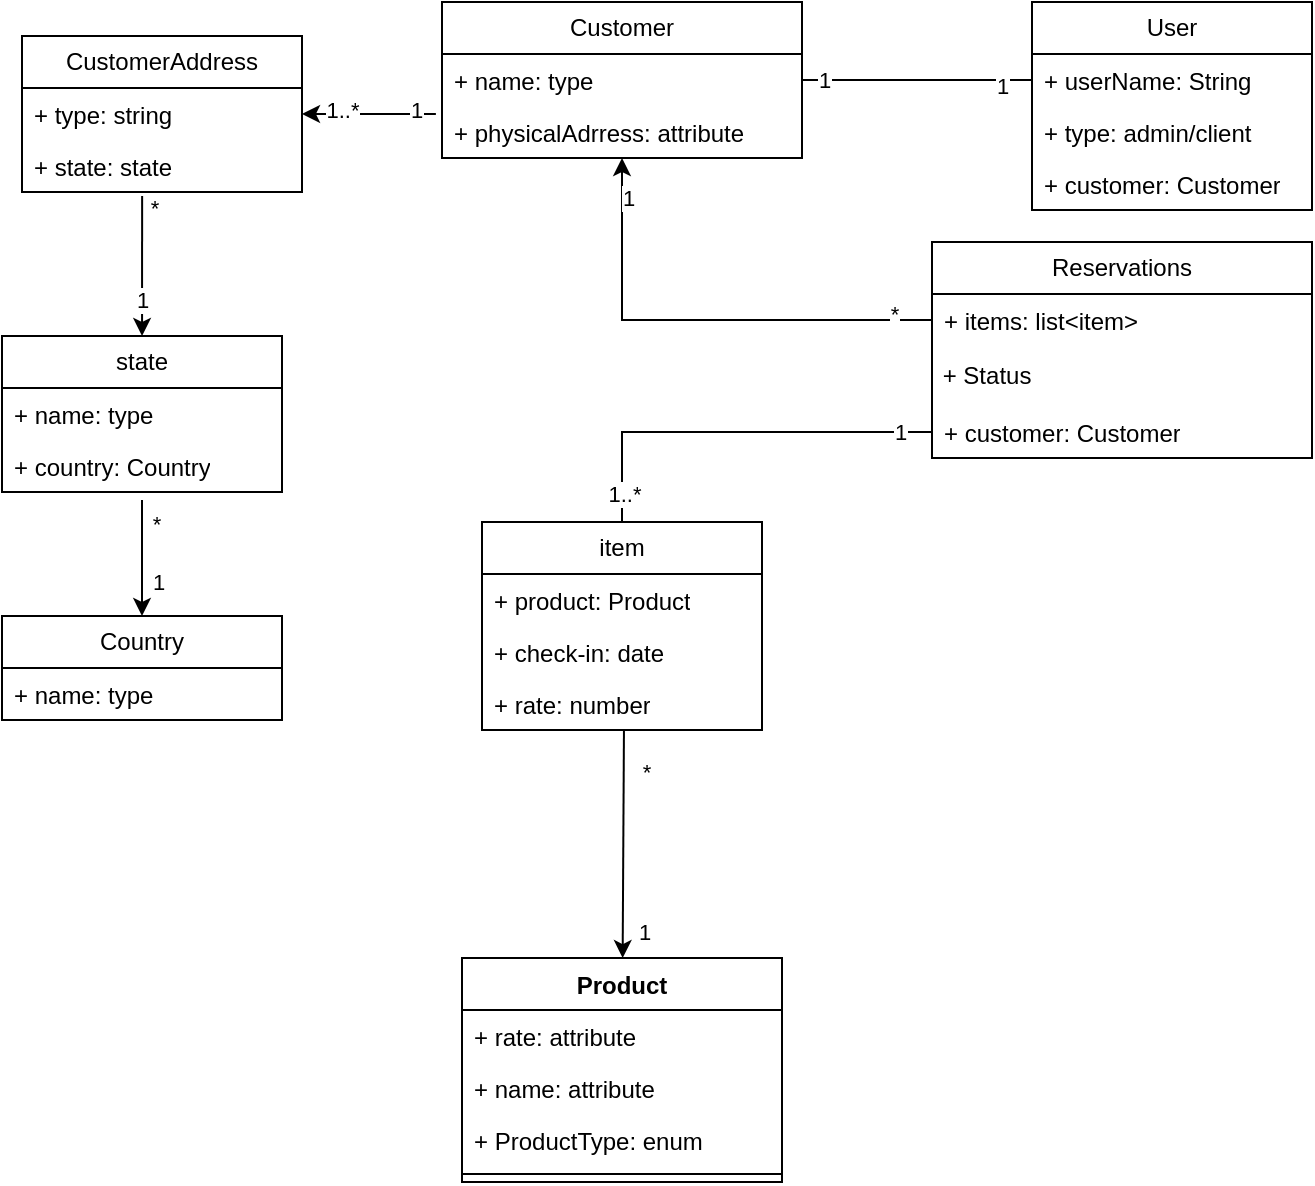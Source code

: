 <mxfile version="22.0.3" type="device" pages="4">
  <diagram name="Classdiagram" id="HmVMkl8auX8eoj3Dc1uf">
    <mxGraphModel dx="866" dy="1670" grid="1" gridSize="10" guides="1" tooltips="1" connect="1" arrows="1" fold="1" page="1" pageScale="1" pageWidth="850" pageHeight="1100" math="0" shadow="0">
      <root>
        <mxCell id="0" />
        <mxCell id="1" parent="0" />
        <mxCell id="LkfMRGAHSm8wUyFjsSAr-1" value="Product" style="swimlane;fontStyle=1;align=center;verticalAlign=top;childLayout=stackLayout;horizontal=1;startSize=26;horizontalStack=0;resizeParent=1;resizeParentMax=0;resizeLast=0;collapsible=1;marginBottom=0;whiteSpace=wrap;html=1;" vertex="1" parent="1">
          <mxGeometry x="320" y="88.02" width="160" height="112" as="geometry" />
        </mxCell>
        <mxCell id="LkfMRGAHSm8wUyFjsSAr-19" value="+ rate: attribute" style="text;strokeColor=none;fillColor=none;align=left;verticalAlign=top;spacingLeft=4;spacingRight=4;overflow=hidden;rotatable=0;points=[[0,0.5],[1,0.5]];portConstraint=eastwest;whiteSpace=wrap;html=1;" vertex="1" parent="LkfMRGAHSm8wUyFjsSAr-1">
          <mxGeometry y="26" width="160" height="26" as="geometry" />
        </mxCell>
        <mxCell id="LkfMRGAHSm8wUyFjsSAr-17" value="+ name: attribute" style="text;strokeColor=none;fillColor=none;align=left;verticalAlign=top;spacingLeft=4;spacingRight=4;overflow=hidden;rotatable=0;points=[[0,0.5],[1,0.5]];portConstraint=eastwest;whiteSpace=wrap;html=1;" vertex="1" parent="LkfMRGAHSm8wUyFjsSAr-1">
          <mxGeometry y="52" width="160" height="26" as="geometry" />
        </mxCell>
        <mxCell id="LkfMRGAHSm8wUyFjsSAr-85" value="+ ProductType: enum" style="text;strokeColor=none;fillColor=none;align=left;verticalAlign=top;spacingLeft=4;spacingRight=4;overflow=hidden;rotatable=0;points=[[0,0.5],[1,0.5]];portConstraint=eastwest;whiteSpace=wrap;html=1;" vertex="1" parent="LkfMRGAHSm8wUyFjsSAr-1">
          <mxGeometry y="78" width="160" height="26" as="geometry" />
        </mxCell>
        <mxCell id="LkfMRGAHSm8wUyFjsSAr-3" value="" style="line;strokeWidth=1;fillColor=none;align=left;verticalAlign=middle;spacingTop=-1;spacingLeft=3;spacingRight=3;rotatable=0;labelPosition=right;points=[];portConstraint=eastwest;strokeColor=inherit;" vertex="1" parent="LkfMRGAHSm8wUyFjsSAr-1">
          <mxGeometry y="104" width="160" height="8" as="geometry" />
        </mxCell>
        <mxCell id="LkfMRGAHSm8wUyFjsSAr-24" value="Reservations" style="swimlane;fontStyle=0;childLayout=stackLayout;horizontal=1;startSize=26;fillColor=none;horizontalStack=0;resizeParent=1;resizeParentMax=0;resizeLast=0;collapsible=1;marginBottom=0;whiteSpace=wrap;html=1;" vertex="1" parent="1">
          <mxGeometry x="555" y="-270" width="190" height="108" as="geometry" />
        </mxCell>
        <mxCell id="LkfMRGAHSm8wUyFjsSAr-25" value="+ items: list&amp;lt;item&amp;gt;" style="text;strokeColor=none;fillColor=none;align=left;verticalAlign=top;spacingLeft=4;spacingRight=4;overflow=hidden;rotatable=0;points=[[0,0.5],[1,0.5]];portConstraint=eastwest;whiteSpace=wrap;html=1;" vertex="1" parent="LkfMRGAHSm8wUyFjsSAr-24">
          <mxGeometry y="26" width="190" height="26" as="geometry" />
        </mxCell>
        <mxCell id="OhgvT2ZDU_lHJPQLszx6-1" value="&amp;nbsp;+ Status" style="text;html=1;strokeColor=none;fillColor=none;align=left;verticalAlign=middle;whiteSpace=wrap;rounded=0;" vertex="1" parent="LkfMRGAHSm8wUyFjsSAr-24">
          <mxGeometry y="52" width="190" height="30" as="geometry" />
        </mxCell>
        <mxCell id="LkfMRGAHSm8wUyFjsSAr-26" value="+ customer: Customer" style="text;strokeColor=none;fillColor=none;align=left;verticalAlign=top;spacingLeft=4;spacingRight=4;overflow=hidden;rotatable=0;points=[[0,0.5],[1,0.5]];portConstraint=eastwest;whiteSpace=wrap;html=1;" vertex="1" parent="LkfMRGAHSm8wUyFjsSAr-24">
          <mxGeometry y="82" width="190" height="26" as="geometry" />
        </mxCell>
        <mxCell id="LkfMRGAHSm8wUyFjsSAr-35" style="edgeStyle=orthogonalEdgeStyle;rounded=0;orthogonalLoop=1;jettySize=auto;html=1;entryX=0;entryY=0.5;entryDx=0;entryDy=0;startArrow=classic;startFill=1;endArrow=none;endFill=0;" edge="1" parent="1" source="LkfMRGAHSm8wUyFjsSAr-31" target="LkfMRGAHSm8wUyFjsSAr-25">
          <mxGeometry relative="1" as="geometry" />
        </mxCell>
        <mxCell id="LkfMRGAHSm8wUyFjsSAr-36" value="1" style="edgeLabel;html=1;align=center;verticalAlign=middle;resizable=0;points=[];" vertex="1" connectable="0" parent="LkfMRGAHSm8wUyFjsSAr-35">
          <mxGeometry x="-0.908" y="3" relative="1" as="geometry">
            <mxPoint y="9" as="offset" />
          </mxGeometry>
        </mxCell>
        <mxCell id="LkfMRGAHSm8wUyFjsSAr-37" value="*" style="edgeLabel;html=1;align=center;verticalAlign=middle;resizable=0;points=[];" vertex="1" connectable="0" parent="LkfMRGAHSm8wUyFjsSAr-35">
          <mxGeometry x="0.84" y="3" relative="1" as="geometry">
            <mxPoint as="offset" />
          </mxGeometry>
        </mxCell>
        <mxCell id="LkfMRGAHSm8wUyFjsSAr-80" style="rounded=0;orthogonalLoop=1;jettySize=auto;html=1;entryX=0;entryY=0.5;entryDx=0;entryDy=0;endArrow=none;endFill=0;" edge="1" parent="1" source="LkfMRGAHSm8wUyFjsSAr-31" target="LkfMRGAHSm8wUyFjsSAr-77">
          <mxGeometry relative="1" as="geometry" />
        </mxCell>
        <mxCell id="LkfMRGAHSm8wUyFjsSAr-81" value="1" style="edgeLabel;html=1;align=center;verticalAlign=middle;resizable=0;points=[];" vertex="1" connectable="0" parent="LkfMRGAHSm8wUyFjsSAr-80">
          <mxGeometry x="-0.808" relative="1" as="geometry">
            <mxPoint as="offset" />
          </mxGeometry>
        </mxCell>
        <mxCell id="LkfMRGAHSm8wUyFjsSAr-82" value="1" style="edgeLabel;html=1;align=center;verticalAlign=middle;resizable=0;points=[];" vertex="1" connectable="0" parent="LkfMRGAHSm8wUyFjsSAr-80">
          <mxGeometry x="0.729" y="-3" relative="1" as="geometry">
            <mxPoint as="offset" />
          </mxGeometry>
        </mxCell>
        <mxCell id="LkfMRGAHSm8wUyFjsSAr-31" value="Customer" style="swimlane;fontStyle=0;childLayout=stackLayout;horizontal=1;startSize=26;fillColor=none;horizontalStack=0;resizeParent=1;resizeParentMax=0;resizeLast=0;collapsible=1;marginBottom=0;whiteSpace=wrap;html=1;" vertex="1" parent="1">
          <mxGeometry x="310" y="-390" width="180" height="78" as="geometry" />
        </mxCell>
        <mxCell id="LkfMRGAHSm8wUyFjsSAr-33" value="+ name: type" style="text;strokeColor=none;fillColor=none;align=left;verticalAlign=top;spacingLeft=4;spacingRight=4;overflow=hidden;rotatable=0;points=[[0,0.5],[1,0.5]];portConstraint=eastwest;whiteSpace=wrap;html=1;" vertex="1" parent="LkfMRGAHSm8wUyFjsSAr-31">
          <mxGeometry y="26" width="180" height="26" as="geometry" />
        </mxCell>
        <mxCell id="LkfMRGAHSm8wUyFjsSAr-48" value="+ physicalAdrress: attribute" style="text;strokeColor=none;fillColor=none;align=left;verticalAlign=top;spacingLeft=4;spacingRight=4;overflow=hidden;rotatable=0;points=[[0,0.5],[1,0.5]];portConstraint=eastwest;whiteSpace=wrap;html=1;" vertex="1" parent="LkfMRGAHSm8wUyFjsSAr-31">
          <mxGeometry y="52" width="180" height="26" as="geometry" />
        </mxCell>
        <mxCell id="LkfMRGAHSm8wUyFjsSAr-45" style="edgeStyle=orthogonalEdgeStyle;rounded=0;orthogonalLoop=1;jettySize=auto;html=1;entryX=0;entryY=0.5;entryDx=0;entryDy=0;endArrow=none;endFill=0;" edge="1" parent="1" source="LkfMRGAHSm8wUyFjsSAr-38" target="LkfMRGAHSm8wUyFjsSAr-26">
          <mxGeometry relative="1" as="geometry" />
        </mxCell>
        <mxCell id="LkfMRGAHSm8wUyFjsSAr-46" value="1..*" style="edgeLabel;html=1;align=center;verticalAlign=middle;resizable=0;points=[];" vertex="1" connectable="0" parent="LkfMRGAHSm8wUyFjsSAr-45">
          <mxGeometry x="-0.904" y="-1" relative="1" as="geometry">
            <mxPoint y="-5" as="offset" />
          </mxGeometry>
        </mxCell>
        <mxCell id="LkfMRGAHSm8wUyFjsSAr-47" value="1" style="edgeLabel;html=1;align=center;verticalAlign=middle;resizable=0;points=[];" vertex="1" connectable="0" parent="LkfMRGAHSm8wUyFjsSAr-45">
          <mxGeometry x="0.835" relative="1" as="geometry">
            <mxPoint as="offset" />
          </mxGeometry>
        </mxCell>
        <mxCell id="LkfMRGAHSm8wUyFjsSAr-38" value="item" style="swimlane;fontStyle=0;childLayout=stackLayout;horizontal=1;startSize=26;fillColor=none;horizontalStack=0;resizeParent=1;resizeParentMax=0;resizeLast=0;collapsible=1;marginBottom=0;whiteSpace=wrap;html=1;" vertex="1" parent="1">
          <mxGeometry x="330" y="-130" width="140" height="104" as="geometry" />
        </mxCell>
        <mxCell id="LkfMRGAHSm8wUyFjsSAr-39" value="+ product: Product" style="text;strokeColor=none;fillColor=none;align=left;verticalAlign=top;spacingLeft=4;spacingRight=4;overflow=hidden;rotatable=0;points=[[0,0.5],[1,0.5]];portConstraint=eastwest;whiteSpace=wrap;html=1;" vertex="1" parent="LkfMRGAHSm8wUyFjsSAr-38">
          <mxGeometry y="26" width="140" height="26" as="geometry" />
        </mxCell>
        <mxCell id="LkfMRGAHSm8wUyFjsSAr-84" value="+ check-in: date" style="text;strokeColor=none;fillColor=none;align=left;verticalAlign=top;spacingLeft=4;spacingRight=4;overflow=hidden;rotatable=0;points=[[0,0.5],[1,0.5]];portConstraint=eastwest;whiteSpace=wrap;html=1;" vertex="1" parent="LkfMRGAHSm8wUyFjsSAr-38">
          <mxGeometry y="52" width="140" height="26" as="geometry" />
        </mxCell>
        <mxCell id="LkfMRGAHSm8wUyFjsSAr-41" value="+ rate: number" style="text;strokeColor=none;fillColor=none;align=left;verticalAlign=top;spacingLeft=4;spacingRight=4;overflow=hidden;rotatable=0;points=[[0,0.5],[1,0.5]];portConstraint=eastwest;whiteSpace=wrap;html=1;" vertex="1" parent="LkfMRGAHSm8wUyFjsSAr-38">
          <mxGeometry y="78" width="140" height="26" as="geometry" />
        </mxCell>
        <mxCell id="LkfMRGAHSm8wUyFjsSAr-42" style="rounded=0;orthogonalLoop=1;jettySize=auto;html=1;entryX=0.507;entryY=1;entryDx=0;entryDy=0;entryPerimeter=0;startArrow=classic;startFill=1;endArrow=none;endFill=0;" edge="1" parent="1" source="LkfMRGAHSm8wUyFjsSAr-1" target="LkfMRGAHSm8wUyFjsSAr-41">
          <mxGeometry relative="1" as="geometry" />
        </mxCell>
        <mxCell id="LkfMRGAHSm8wUyFjsSAr-43" value="1" style="edgeLabel;html=1;align=center;verticalAlign=middle;resizable=0;points=[];" vertex="1" connectable="0" parent="LkfMRGAHSm8wUyFjsSAr-42">
          <mxGeometry x="-0.776" y="2" relative="1" as="geometry">
            <mxPoint x="12" as="offset" />
          </mxGeometry>
        </mxCell>
        <mxCell id="LkfMRGAHSm8wUyFjsSAr-44" value="*" style="edgeLabel;html=1;align=center;verticalAlign=middle;resizable=0;points=[];" vertex="1" connectable="0" parent="LkfMRGAHSm8wUyFjsSAr-42">
          <mxGeometry x="0.776" y="-1" relative="1" as="geometry">
            <mxPoint x="10" y="8" as="offset" />
          </mxGeometry>
        </mxCell>
        <mxCell id="LkfMRGAHSm8wUyFjsSAr-49" value="CustomerAddress" style="swimlane;fontStyle=0;childLayout=stackLayout;horizontal=1;startSize=26;fillColor=none;horizontalStack=0;resizeParent=1;resizeParentMax=0;resizeLast=0;collapsible=1;marginBottom=0;whiteSpace=wrap;html=1;" vertex="1" parent="1">
          <mxGeometry x="100" y="-373" width="140" height="78" as="geometry" />
        </mxCell>
        <mxCell id="LkfMRGAHSm8wUyFjsSAr-50" value="+ type: string" style="text;strokeColor=none;fillColor=none;align=left;verticalAlign=top;spacingLeft=4;spacingRight=4;overflow=hidden;rotatable=0;points=[[0,0.5],[1,0.5]];portConstraint=eastwest;whiteSpace=wrap;html=1;" vertex="1" parent="LkfMRGAHSm8wUyFjsSAr-49">
          <mxGeometry y="26" width="140" height="26" as="geometry" />
        </mxCell>
        <mxCell id="LkfMRGAHSm8wUyFjsSAr-51" value="+ state: state" style="text;strokeColor=none;fillColor=none;align=left;verticalAlign=top;spacingLeft=4;spacingRight=4;overflow=hidden;rotatable=0;points=[[0,0.5],[1,0.5]];portConstraint=eastwest;whiteSpace=wrap;html=1;" vertex="1" parent="LkfMRGAHSm8wUyFjsSAr-49">
          <mxGeometry y="52" width="140" height="26" as="geometry" />
        </mxCell>
        <mxCell id="LkfMRGAHSm8wUyFjsSAr-53" value="state" style="swimlane;fontStyle=0;childLayout=stackLayout;horizontal=1;startSize=26;fillColor=none;horizontalStack=0;resizeParent=1;resizeParentMax=0;resizeLast=0;collapsible=1;marginBottom=0;whiteSpace=wrap;html=1;" vertex="1" parent="1">
          <mxGeometry x="90" y="-223" width="140" height="78" as="geometry" />
        </mxCell>
        <mxCell id="LkfMRGAHSm8wUyFjsSAr-56" value="+ name: type" style="text;strokeColor=none;fillColor=none;align=left;verticalAlign=top;spacingLeft=4;spacingRight=4;overflow=hidden;rotatable=0;points=[[0,0.5],[1,0.5]];portConstraint=eastwest;whiteSpace=wrap;html=1;" vertex="1" parent="LkfMRGAHSm8wUyFjsSAr-53">
          <mxGeometry y="26" width="140" height="26" as="geometry" />
        </mxCell>
        <mxCell id="LkfMRGAHSm8wUyFjsSAr-65" value="+ country: Country" style="text;strokeColor=none;fillColor=none;align=left;verticalAlign=top;spacingLeft=4;spacingRight=4;overflow=hidden;rotatable=0;points=[[0,0.5],[1,0.5]];portConstraint=eastwest;whiteSpace=wrap;html=1;" vertex="1" parent="LkfMRGAHSm8wUyFjsSAr-53">
          <mxGeometry y="52" width="140" height="26" as="geometry" />
        </mxCell>
        <mxCell id="LkfMRGAHSm8wUyFjsSAr-58" style="rounded=0;orthogonalLoop=1;jettySize=auto;html=1;entryX=0.429;entryY=1.077;entryDx=0;entryDy=0;entryPerimeter=0;startArrow=classic;startFill=1;endArrow=none;endFill=0;" edge="1" parent="1" source="LkfMRGAHSm8wUyFjsSAr-53" target="LkfMRGAHSm8wUyFjsSAr-51">
          <mxGeometry relative="1" as="geometry" />
        </mxCell>
        <mxCell id="LkfMRGAHSm8wUyFjsSAr-59" value="1" style="edgeLabel;html=1;align=center;verticalAlign=middle;resizable=0;points=[];" vertex="1" connectable="0" parent="LkfMRGAHSm8wUyFjsSAr-58">
          <mxGeometry x="-0.675" relative="1" as="geometry">
            <mxPoint y="-7" as="offset" />
          </mxGeometry>
        </mxCell>
        <mxCell id="LkfMRGAHSm8wUyFjsSAr-60" value="*" style="edgeLabel;html=1;align=center;verticalAlign=middle;resizable=0;points=[];" vertex="1" connectable="0" parent="LkfMRGAHSm8wUyFjsSAr-58">
          <mxGeometry x="0.625" y="-1" relative="1" as="geometry">
            <mxPoint x="5" y="-7" as="offset" />
          </mxGeometry>
        </mxCell>
        <mxCell id="LkfMRGAHSm8wUyFjsSAr-61" style="edgeStyle=orthogonalEdgeStyle;rounded=0;orthogonalLoop=1;jettySize=auto;html=1;entryX=-0.017;entryY=0.154;entryDx=0;entryDy=0;entryPerimeter=0;startArrow=classic;startFill=1;endArrow=none;endFill=0;" edge="1" parent="1" source="LkfMRGAHSm8wUyFjsSAr-49" target="LkfMRGAHSm8wUyFjsSAr-48">
          <mxGeometry relative="1" as="geometry" />
        </mxCell>
        <mxCell id="LkfMRGAHSm8wUyFjsSAr-62" value="1..*" style="edgeLabel;html=1;align=center;verticalAlign=middle;resizable=0;points=[];" vertex="1" connectable="0" parent="LkfMRGAHSm8wUyFjsSAr-61">
          <mxGeometry x="-0.671" y="2" relative="1" as="geometry">
            <mxPoint x="9" as="offset" />
          </mxGeometry>
        </mxCell>
        <mxCell id="LkfMRGAHSm8wUyFjsSAr-63" value="1" style="edgeLabel;html=1;align=center;verticalAlign=middle;resizable=0;points=[];" vertex="1" connectable="0" parent="LkfMRGAHSm8wUyFjsSAr-61">
          <mxGeometry x="0.703" y="2" relative="1" as="geometry">
            <mxPoint as="offset" />
          </mxGeometry>
        </mxCell>
        <mxCell id="LkfMRGAHSm8wUyFjsSAr-66" value="Country" style="swimlane;fontStyle=0;childLayout=stackLayout;horizontal=1;startSize=26;fillColor=none;horizontalStack=0;resizeParent=1;resizeParentMax=0;resizeLast=0;collapsible=1;marginBottom=0;whiteSpace=wrap;html=1;" vertex="1" parent="1">
          <mxGeometry x="90" y="-83" width="140" height="52" as="geometry" />
        </mxCell>
        <mxCell id="LkfMRGAHSm8wUyFjsSAr-67" value="+ name: type" style="text;strokeColor=none;fillColor=none;align=left;verticalAlign=top;spacingLeft=4;spacingRight=4;overflow=hidden;rotatable=0;points=[[0,0.5],[1,0.5]];portConstraint=eastwest;whiteSpace=wrap;html=1;" vertex="1" parent="LkfMRGAHSm8wUyFjsSAr-66">
          <mxGeometry y="26" width="140" height="26" as="geometry" />
        </mxCell>
        <mxCell id="LkfMRGAHSm8wUyFjsSAr-70" style="rounded=0;orthogonalLoop=1;jettySize=auto;html=1;entryX=0.5;entryY=1.154;entryDx=0;entryDy=0;entryPerimeter=0;startArrow=classic;startFill=1;endArrow=none;endFill=0;" edge="1" parent="1" source="LkfMRGAHSm8wUyFjsSAr-66" target="LkfMRGAHSm8wUyFjsSAr-65">
          <mxGeometry relative="1" as="geometry" />
        </mxCell>
        <mxCell id="LkfMRGAHSm8wUyFjsSAr-71" value="1" style="edgeLabel;html=1;align=center;verticalAlign=middle;resizable=0;points=[];" vertex="1" connectable="0" parent="LkfMRGAHSm8wUyFjsSAr-70">
          <mxGeometry x="-0.517" y="-2" relative="1" as="geometry">
            <mxPoint x="6" y="-3" as="offset" />
          </mxGeometry>
        </mxCell>
        <mxCell id="LkfMRGAHSm8wUyFjsSAr-72" value="*" style="edgeLabel;html=1;align=center;verticalAlign=middle;resizable=0;points=[];" vertex="1" connectable="0" parent="LkfMRGAHSm8wUyFjsSAr-70">
          <mxGeometry x="0.586" y="-3" relative="1" as="geometry">
            <mxPoint x="4" as="offset" />
          </mxGeometry>
        </mxCell>
        <mxCell id="LkfMRGAHSm8wUyFjsSAr-76" value="User" style="swimlane;fontStyle=0;childLayout=stackLayout;horizontal=1;startSize=26;fillColor=none;horizontalStack=0;resizeParent=1;resizeParentMax=0;resizeLast=0;collapsible=1;marginBottom=0;whiteSpace=wrap;html=1;" vertex="1" parent="1">
          <mxGeometry x="605" y="-390" width="140" height="104" as="geometry" />
        </mxCell>
        <mxCell id="LkfMRGAHSm8wUyFjsSAr-77" value="+ userName: String" style="text;strokeColor=none;fillColor=none;align=left;verticalAlign=top;spacingLeft=4;spacingRight=4;overflow=hidden;rotatable=0;points=[[0,0.5],[1,0.5]];portConstraint=eastwest;whiteSpace=wrap;html=1;" vertex="1" parent="LkfMRGAHSm8wUyFjsSAr-76">
          <mxGeometry y="26" width="140" height="26" as="geometry" />
        </mxCell>
        <mxCell id="LkfMRGAHSm8wUyFjsSAr-83" value="+ type: admin/client" style="text;strokeColor=none;fillColor=none;align=left;verticalAlign=top;spacingLeft=4;spacingRight=4;overflow=hidden;rotatable=0;points=[[0,0.5],[1,0.5]];portConstraint=eastwest;whiteSpace=wrap;html=1;" vertex="1" parent="LkfMRGAHSm8wUyFjsSAr-76">
          <mxGeometry y="52" width="140" height="26" as="geometry" />
        </mxCell>
        <mxCell id="LkfMRGAHSm8wUyFjsSAr-78" value="+ customer: Customer" style="text;strokeColor=none;fillColor=none;align=left;verticalAlign=top;spacingLeft=4;spacingRight=4;overflow=hidden;rotatable=0;points=[[0,0.5],[1,0.5]];portConstraint=eastwest;whiteSpace=wrap;html=1;" vertex="1" parent="LkfMRGAHSm8wUyFjsSAr-76">
          <mxGeometry y="78" width="140" height="26" as="geometry" />
        </mxCell>
      </root>
    </mxGraphModel>
  </diagram>
  <diagram id="LiAfMG2R6Zrot60q_ZUc" name="highlevel">
    <mxGraphModel dx="1716" dy="570" grid="1" gridSize="10" guides="1" tooltips="1" connect="1" arrows="1" fold="1" page="1" pageScale="1" pageWidth="850" pageHeight="1100" math="0" shadow="0">
      <root>
        <mxCell id="0" />
        <mxCell id="1" parent="0" />
        <mxCell id="AffHPNMEbPiksn4R9sZq-13" style="rounded=0;orthogonalLoop=1;jettySize=auto;html=1;entryX=0;entryY=1;entryDx=0;entryDy=0;strokeWidth=4;startArrow=classic;startFill=1;" edge="1" parent="1" source="z1ZEhS3sixmYBioiUJgC-1" target="AffHPNMEbPiksn4R9sZq-8">
          <mxGeometry relative="1" as="geometry" />
        </mxCell>
        <mxCell id="z1ZEhS3sixmYBioiUJgC-1" value="Springboot" style="swimlane;whiteSpace=wrap;html=1;" vertex="1" parent="1">
          <mxGeometry x="150" y="90" width="540" height="310" as="geometry" />
        </mxCell>
        <mxCell id="AffHPNMEbPiksn4R9sZq-14" value="" style="edgeStyle=orthogonalEdgeStyle;rounded=0;orthogonalLoop=1;jettySize=auto;html=1;strokeWidth=3;" edge="1" parent="z1ZEhS3sixmYBioiUJgC-1" source="z1ZEhS3sixmYBioiUJgC-2" target="z1ZEhS3sixmYBioiUJgC-3">
          <mxGeometry relative="1" as="geometry" />
        </mxCell>
        <mxCell id="z1ZEhS3sixmYBioiUJgC-2" value="Controller" style="rounded=1;whiteSpace=wrap;html=1;" vertex="1" parent="z1ZEhS3sixmYBioiUJgC-1">
          <mxGeometry x="20" y="40" width="80" height="240" as="geometry" />
        </mxCell>
        <mxCell id="z1ZEhS3sixmYBioiUJgC-4" value="Domain" style="rounded=1;whiteSpace=wrap;html=1;" vertex="1" parent="z1ZEhS3sixmYBioiUJgC-1">
          <mxGeometry x="250" y="40" width="90" height="60" as="geometry" />
        </mxCell>
        <mxCell id="AffHPNMEbPiksn4R9sZq-15" value="" style="edgeStyle=orthogonalEdgeStyle;rounded=0;orthogonalLoop=1;jettySize=auto;html=1;strokeWidth=3;" edge="1" parent="z1ZEhS3sixmYBioiUJgC-1" source="z1ZEhS3sixmYBioiUJgC-3" target="z1ZEhS3sixmYBioiUJgC-6">
          <mxGeometry relative="1" as="geometry" />
        </mxCell>
        <mxCell id="AffHPNMEbPiksn4R9sZq-16" style="edgeStyle=orthogonalEdgeStyle;rounded=0;orthogonalLoop=1;jettySize=auto;html=1;strokeWidth=3;" edge="1" parent="z1ZEhS3sixmYBioiUJgC-1" source="z1ZEhS3sixmYBioiUJgC-3" target="z1ZEhS3sixmYBioiUJgC-4">
          <mxGeometry relative="1" as="geometry" />
        </mxCell>
        <mxCell id="z1ZEhS3sixmYBioiUJgC-3" value="Service" style="rounded=1;whiteSpace=wrap;html=1;" vertex="1" parent="z1ZEhS3sixmYBioiUJgC-1">
          <mxGeometry x="130" y="40" width="70" height="240" as="geometry" />
        </mxCell>
        <mxCell id="AffHPNMEbPiksn4R9sZq-17" style="edgeStyle=orthogonalEdgeStyle;rounded=0;orthogonalLoop=1;jettySize=auto;html=1;strokeWidth=3;" edge="1" parent="z1ZEhS3sixmYBioiUJgC-1" source="z1ZEhS3sixmYBioiUJgC-6" target="z1ZEhS3sixmYBioiUJgC-4">
          <mxGeometry relative="1" as="geometry" />
        </mxCell>
        <mxCell id="AffHPNMEbPiksn4R9sZq-18" value="" style="edgeStyle=orthogonalEdgeStyle;rounded=0;orthogonalLoop=1;jettySize=auto;html=1;entryX=0;entryY=0.5;entryDx=0;entryDy=0;strokeWidth=3;" edge="1" parent="z1ZEhS3sixmYBioiUJgC-1" source="z1ZEhS3sixmYBioiUJgC-6" target="AffHPNMEbPiksn4R9sZq-1">
          <mxGeometry relative="1" as="geometry" />
        </mxCell>
        <mxCell id="z1ZEhS3sixmYBioiUJgC-6" value="Repository" style="rounded=1;whiteSpace=wrap;html=1;" vertex="1" parent="z1ZEhS3sixmYBioiUJgC-1">
          <mxGeometry x="250" y="120" width="90" height="160" as="geometry" />
        </mxCell>
        <mxCell id="AffHPNMEbPiksn4R9sZq-1" value="Integration" style="swimlane;whiteSpace=wrap;html=1;" vertex="1" parent="z1ZEhS3sixmYBioiUJgC-1">
          <mxGeometry x="390" y="40" width="115" height="240" as="geometry" />
        </mxCell>
        <mxCell id="AffHPNMEbPiksn4R9sZq-2" value="Scheduler" style="rounded=1;whiteSpace=wrap;html=1;" vertex="1" parent="AffHPNMEbPiksn4R9sZq-1">
          <mxGeometry x="10" y="30" width="90" height="40" as="geometry" />
        </mxCell>
        <mxCell id="AffHPNMEbPiksn4R9sZq-3" value="Kafka" style="rounded=1;whiteSpace=wrap;html=1;" vertex="1" parent="AffHPNMEbPiksn4R9sZq-1">
          <mxGeometry x="8.5" y="85" width="95" height="45" as="geometry" />
        </mxCell>
        <mxCell id="AffHPNMEbPiksn4R9sZq-4" value="emailSender" style="rounded=1;whiteSpace=wrap;html=1;" vertex="1" parent="AffHPNMEbPiksn4R9sZq-1">
          <mxGeometry x="10" y="143" width="95" height="45" as="geometry" />
        </mxCell>
        <mxCell id="AffHPNMEbPiksn4R9sZq-12" value="Backing Service" style="swimlane;whiteSpace=wrap;html=1;" vertex="1" parent="1">
          <mxGeometry x="771" y="88" width="140" height="310" as="geometry" />
        </mxCell>
        <mxCell id="AffHPNMEbPiksn4R9sZq-11" value="" style="group" vertex="1" connectable="0" parent="AffHPNMEbPiksn4R9sZq-12">
          <mxGeometry y="20" width="140" height="140" as="geometry" />
        </mxCell>
        <mxCell id="AffHPNMEbPiksn4R9sZq-8" value="&lt;img loading=&quot;lazy&quot; class=&quot;wp-image-29172 alignright&quot; src=&quot;https://cdn.confluent.io/wp-content/uploads/kafka-icon-blue.jpg&quot; alt=&quot;Apache Kafka&quot; width=&quot;95&quot; height=&quot;95&quot; srcset=&quot;https://cdn.confluent.io/wp-content/uploads/kafka-icon-blue.jpg 600w, https://cdn.confluent.io/wp-content/uploads/kafka-icon-blue-300x300.jpg 300w, https://cdn.confluent.io/wp-content/uploads/kafka-icon-blue-150x150.jpg 150w, https://cdn.confluent.io/wp-content/uploads/kafka-icon-blue-262x262.jpg 262w, https://cdn.confluent.io/wp-content/uploads/kafka-icon-blue-32x32.jpg 32w, https://cdn.confluent.io/wp-content/uploads/kafka-icon-blue-50x50.jpg 50w, https://cdn.confluent.io/wp-content/uploads/kafka-icon-blue-64x64.jpg 64w, https://cdn.confluent.io/wp-content/uploads/kafka-icon-blue-96x96.jpg 96w, https://cdn.confluent.io/wp-content/uploads/kafka-icon-blue-128x128.jpg 128w, https://cdn.confluent.io/wp-content/uploads/kafka-icon-blue-100x100.jpg 100w&quot; sizes=&quot;(max-width: 95px) 100vw, 95px&quot; style=&quot;box-sizing: border-box; border: 0px; outline: 0px; vertical-align: middle; height: auto; max-width: 100%; width: auto; display: block; margin: 10px auto 10px 10px; float: right; caret-color: rgb(0, 0, 0); color: rgb(0, 0, 0); font-family: MarkPro-NarrowBook, Arial, sans-serif; font-size: 16px; font-style: normal; font-variant-caps: normal; font-weight: 300; letter-spacing: normal; text-align: left; text-indent: 0px; text-transform: none; word-spacing: 0px; -webkit-text-stroke-width: 0px; text-decoration: none;&quot;&gt;&lt;span style=&quot;caret-color: rgb(0, 0, 0); color: rgb(0, 0, 0); font-family: MarkPro-NarrowBook, Arial, sans-serif; font-size: 16px; font-style: normal; font-variant-caps: normal; font-weight: 300; letter-spacing: normal; text-align: left; text-indent: 0px; text-transform: none; word-spacing: 0px; -webkit-text-stroke-width: 0px; background-color: rgb(255, 255, 255); text-decoration: none; float: none; display: inline !important;&quot;&gt;&lt;/span&gt;&lt;br class=&quot;Apple-interchange-newline&quot;&gt;" style="text;whiteSpace=wrap;html=1;" vertex="1" parent="AffHPNMEbPiksn4R9sZq-11">
          <mxGeometry width="140" height="140" as="geometry" />
        </mxCell>
        <mxCell id="AffHPNMEbPiksn4R9sZq-9" value="Kafka" style="text;html=1;strokeColor=none;fillColor=none;align=center;verticalAlign=middle;whiteSpace=wrap;rounded=0;" vertex="1" parent="AffHPNMEbPiksn4R9sZq-11">
          <mxGeometry x="30" y="110" width="60" height="30" as="geometry" />
        </mxCell>
        <mxCell id="AffHPNMEbPiksn4R9sZq-5" value="MySQL" style="shape=cylinder3;whiteSpace=wrap;html=1;boundedLbl=1;backgroundOutline=1;size=15;" vertex="1" parent="AffHPNMEbPiksn4R9sZq-12">
          <mxGeometry x="30" y="198" width="60" height="80" as="geometry" />
        </mxCell>
        <mxCell id="AffHPNMEbPiksn4R9sZq-20" style="edgeStyle=orthogonalEdgeStyle;rounded=0;orthogonalLoop=1;jettySize=auto;html=1;entryX=0;entryY=0.5;entryDx=0;entryDy=0;" edge="1" parent="1" source="AffHPNMEbPiksn4R9sZq-19" target="z1ZEhS3sixmYBioiUJgC-1">
          <mxGeometry relative="1" as="geometry" />
        </mxCell>
        <mxCell id="AffHPNMEbPiksn4R9sZq-19" value="Actor" style="shape=umlActor;verticalLabelPosition=bottom;verticalAlign=top;html=1;outlineConnect=0;" vertex="1" parent="1">
          <mxGeometry x="-17" y="215" width="30" height="60" as="geometry" />
        </mxCell>
        <mxCell id="AffHPNMEbPiksn4R9sZq-21" value="Azure Active directory" style="verticalLabelPosition=bottom;html=1;verticalAlign=top;align=center;strokeColor=none;fillColor=#00BEF2;shape=mxgraph.azure.azure_active_directory;" vertex="1" parent="1">
          <mxGeometry x="45" y="50" width="47.5" height="50" as="geometry" />
        </mxCell>
        <mxCell id="AffHPNMEbPiksn4R9sZq-22" style="rounded=0;orthogonalLoop=1;jettySize=auto;html=1;" edge="1" parent="1" source="z1ZEhS3sixmYBioiUJgC-2" target="AffHPNMEbPiksn4R9sZq-21">
          <mxGeometry relative="1" as="geometry" />
        </mxCell>
      </root>
    </mxGraphModel>
  </diagram>
  <diagram id="KxIrF8UdB2Z_E1jAVdVA" name="makeReservation">
    <mxGraphModel dx="866" dy="570" grid="1" gridSize="10" guides="1" tooltips="1" connect="1" arrows="1" fold="1" page="1" pageScale="1" pageWidth="850" pageHeight="1100" math="0" shadow="0">
      <root>
        <mxCell id="0" />
        <mxCell id="1" parent="0" />
        <mxCell id="DiCvWdKkcFgQaVa3Mice-2" value="Controller" style="shape=umlLifeline;perimeter=lifelinePerimeter;whiteSpace=wrap;html=1;container=1;dropTarget=0;collapsible=0;recursiveResize=0;outlineConnect=0;portConstraint=eastwest;newEdgeStyle={&quot;edgeStyle&quot;:&quot;elbowEdgeStyle&quot;,&quot;elbow&quot;:&quot;vertical&quot;,&quot;curved&quot;:0,&quot;rounded&quot;:0};" vertex="1" parent="1">
          <mxGeometry x="310" y="490" width="100" height="300" as="geometry" />
        </mxCell>
        <mxCell id="DiCvWdKkcFgQaVa3Mice-8" value="" style="html=1;points=[[0,0,0,0,5],[0,1,0,0,-5],[1,0,0,0,5],[1,1,0,0,-5]];perimeter=orthogonalPerimeter;outlineConnect=0;targetShapes=umlLifeline;portConstraint=eastwest;newEdgeStyle={&quot;curved&quot;:0,&quot;rounded&quot;:0};" vertex="1" parent="DiCvWdKkcFgQaVa3Mice-2">
          <mxGeometry x="45" y="70" width="10" height="110" as="geometry" />
        </mxCell>
        <mxCell id="DiCvWdKkcFgQaVa3Mice-3" value="Kafka" style="shape=umlLifeline;perimeter=lifelinePerimeter;whiteSpace=wrap;html=1;container=1;dropTarget=0;collapsible=0;recursiveResize=0;outlineConnect=0;portConstraint=eastwest;newEdgeStyle={&quot;edgeStyle&quot;:&quot;elbowEdgeStyle&quot;,&quot;elbow&quot;:&quot;vertical&quot;,&quot;curved&quot;:0,&quot;rounded&quot;:0};" vertex="1" parent="1">
          <mxGeometry x="430" y="490" width="100" height="300" as="geometry" />
        </mxCell>
        <mxCell id="DiCvWdKkcFgQaVa3Mice-11" value="" style="html=1;points=[[0,0,0,0,5],[0,1,0,0,-5],[1,0,0,0,5],[1,1,0,0,-5]];perimeter=orthogonalPerimeter;outlineConnect=0;targetShapes=umlLifeline;portConstraint=eastwest;newEdgeStyle={&quot;curved&quot;:0,&quot;rounded&quot;:0};" vertex="1" parent="DiCvWdKkcFgQaVa3Mice-3">
          <mxGeometry x="45" y="90" width="10" height="80" as="geometry" />
        </mxCell>
        <mxCell id="DiCvWdKkcFgQaVa3Mice-7" value="" style="shape=umlLifeline;perimeter=lifelinePerimeter;whiteSpace=wrap;html=1;container=1;dropTarget=0;collapsible=0;recursiveResize=0;outlineConnect=0;portConstraint=eastwest;newEdgeStyle={&quot;curved&quot;:0,&quot;rounded&quot;:0};participant=umlActor;" vertex="1" parent="1">
          <mxGeometry x="220" y="490" width="20" height="300" as="geometry" />
        </mxCell>
        <mxCell id="DiCvWdKkcFgQaVa3Mice-9" value="dispatch" style="html=1;verticalAlign=bottom;startArrow=oval;endArrow=block;startSize=8;curved=0;rounded=0;entryX=0;entryY=0;entryDx=0;entryDy=5;" edge="1" target="DiCvWdKkcFgQaVa3Mice-8" parent="1" source="DiCvWdKkcFgQaVa3Mice-7">
          <mxGeometry relative="1" as="geometry">
            <mxPoint x="280" y="565" as="sourcePoint" />
          </mxGeometry>
        </mxCell>
        <mxCell id="DiCvWdKkcFgQaVa3Mice-12" value="producer.send" style="html=1;verticalAlign=bottom;endArrow=block;curved=0;rounded=0;entryX=0;entryY=0;entryDx=0;entryDy=5;" edge="1" target="DiCvWdKkcFgQaVa3Mice-11" parent="1">
          <mxGeometry relative="1" as="geometry">
            <mxPoint x="370" y="585" as="sourcePoint" />
          </mxGeometry>
        </mxCell>
        <mxCell id="DiCvWdKkcFgQaVa3Mice-13" value="202 Accepted" style="html=1;verticalAlign=bottom;endArrow=open;dashed=1;endSize=8;curved=0;rounded=0;exitX=0;exitY=1;exitDx=0;exitDy=-5;" edge="1" source="DiCvWdKkcFgQaVa3Mice-11" parent="1" target="DiCvWdKkcFgQaVa3Mice-2">
          <mxGeometry relative="1" as="geometry">
            <mxPoint x="405" y="655" as="targetPoint" />
          </mxGeometry>
        </mxCell>
      </root>
    </mxGraphModel>
  </diagram>
  <diagram id="sndBCCt0q_VtqBwb4tMI" name="ReservationConsumer">
    <mxGraphModel dx="866" dy="570" grid="1" gridSize="10" guides="1" tooltips="1" connect="1" arrows="1" fold="1" page="1" pageScale="1" pageWidth="850" pageHeight="1100" math="0" shadow="0">
      <root>
        <mxCell id="0" />
        <mxCell id="1" parent="0" />
        <mxCell id="4-GpOWqu9OkTJysYVDy9-1" value="Comsumer" style="shape=umlLifeline;perimeter=lifelinePerimeter;whiteSpace=wrap;html=1;container=1;dropTarget=0;collapsible=0;recursiveResize=0;outlineConnect=0;portConstraint=eastwest;newEdgeStyle={&quot;curved&quot;:0,&quot;rounded&quot;:0};" vertex="1" parent="1">
          <mxGeometry x="220" y="360" width="100" height="300" as="geometry" />
        </mxCell>
        <mxCell id="4-GpOWqu9OkTJysYVDy9-2" value="Service" style="shape=umlLifeline;perimeter=lifelinePerimeter;whiteSpace=wrap;html=1;container=1;dropTarget=0;collapsible=0;recursiveResize=0;outlineConnect=0;portConstraint=eastwest;newEdgeStyle={&quot;curved&quot;:0,&quot;rounded&quot;:0};" vertex="1" parent="1">
          <mxGeometry x="356" y="360" width="100" height="300" as="geometry" />
        </mxCell>
        <mxCell id="4-GpOWqu9OkTJysYVDy9-4" value="" style="html=1;points=[[0,0,0,0,5],[0,1,0,0,-5],[1,0,0,0,5],[1,1,0,0,-5]];perimeter=orthogonalPerimeter;outlineConnect=0;targetShapes=umlLifeline;portConstraint=eastwest;newEdgeStyle={&quot;curved&quot;:0,&quot;rounded&quot;:0};" vertex="1" parent="4-GpOWqu9OkTJysYVDy9-2">
          <mxGeometry x="45" y="70" width="10" height="190" as="geometry" />
        </mxCell>
        <mxCell id="4-GpOWqu9OkTJysYVDy9-3" value="Repository" style="shape=umlLifeline;perimeter=lifelinePerimeter;whiteSpace=wrap;html=1;container=1;dropTarget=0;collapsible=0;recursiveResize=0;outlineConnect=0;portConstraint=eastwest;newEdgeStyle={&quot;curved&quot;:0,&quot;rounded&quot;:0};" vertex="1" parent="1">
          <mxGeometry x="480" y="360" width="100" height="300" as="geometry" />
        </mxCell>
        <mxCell id="4-GpOWqu9OkTJysYVDy9-6" value="" style="html=1;points=[[0,0,0,0,5],[0,1,0,0,-5],[1,0,0,0,5],[1,1,0,0,-5]];perimeter=orthogonalPerimeter;outlineConnect=0;targetShapes=umlLifeline;portConstraint=eastwest;newEdgeStyle={&quot;curved&quot;:0,&quot;rounded&quot;:0};" vertex="1" parent="4-GpOWqu9OkTJysYVDy9-3">
          <mxGeometry x="45" y="80" width="10" height="80" as="geometry" />
        </mxCell>
        <mxCell id="4-GpOWqu9OkTJysYVDy9-5" value="dispatch" style="html=1;verticalAlign=bottom;startArrow=oval;endArrow=block;startSize=8;curved=0;rounded=0;entryX=0;entryY=0;entryDx=0;entryDy=5;" edge="1" target="4-GpOWqu9OkTJysYVDy9-4" parent="1" source="4-GpOWqu9OkTJysYVDy9-1">
          <mxGeometry relative="1" as="geometry">
            <mxPoint x="335" y="435" as="sourcePoint" />
          </mxGeometry>
        </mxCell>
        <mxCell id="4-GpOWqu9OkTJysYVDy9-7" value="dispatch" style="html=1;verticalAlign=bottom;endArrow=block;curved=0;rounded=0;entryX=0;entryY=0;entryDx=0;entryDy=5;" edge="1" target="4-GpOWqu9OkTJysYVDy9-6" parent="1">
          <mxGeometry relative="1" as="geometry">
            <mxPoint x="420" y="445" as="sourcePoint" />
          </mxGeometry>
        </mxCell>
        <mxCell id="4-GpOWqu9OkTJysYVDy9-8" value="return" style="html=1;verticalAlign=bottom;endArrow=open;dashed=1;endSize=8;curved=0;rounded=0;exitX=0;exitY=1;exitDx=0;exitDy=-5;" edge="1" source="4-GpOWqu9OkTJysYVDy9-6" parent="1" target="4-GpOWqu9OkTJysYVDy9-2">
          <mxGeometry relative="1" as="geometry">
            <mxPoint x="455" y="515" as="targetPoint" />
          </mxGeometry>
        </mxCell>
        <mxCell id="4-GpOWqu9OkTJysYVDy9-9" value="Email Sender" style="shape=umlLifeline;perimeter=lifelinePerimeter;whiteSpace=wrap;html=1;container=1;dropTarget=0;collapsible=0;recursiveResize=0;outlineConnect=0;portConstraint=eastwest;newEdgeStyle={&quot;curved&quot;:0,&quot;rounded&quot;:0};" vertex="1" parent="1">
          <mxGeometry x="621" y="360" width="100" height="300" as="geometry" />
        </mxCell>
        <mxCell id="4-GpOWqu9OkTJysYVDy9-10" value="" style="html=1;points=[[0,0,0,0,5],[0,1,0,0,-5],[1,0,0,0,5],[1,1,0,0,-5]];perimeter=orthogonalPerimeter;outlineConnect=0;targetShapes=umlLifeline;portConstraint=eastwest;newEdgeStyle={&quot;curved&quot;:0,&quot;rounded&quot;:0};" vertex="1" parent="4-GpOWqu9OkTJysYVDy9-9">
          <mxGeometry x="46" y="167" width="10" height="73" as="geometry" />
        </mxCell>
        <mxCell id="4-GpOWqu9OkTJysYVDy9-11" value="dispatch" style="html=1;verticalAlign=bottom;startArrow=oval;endArrow=block;startSize=8;curved=0;rounded=0;entryX=0;entryY=0;entryDx=0;entryDy=5;" edge="1" target="4-GpOWqu9OkTJysYVDy9-10" parent="1">
          <mxGeometry relative="1" as="geometry">
            <mxPoint x="420" y="532" as="sourcePoint" />
          </mxGeometry>
        </mxCell>
        <mxCell id="4-GpOWqu9OkTJysYVDy9-13" value="Send Email" style="html=1;align=left;spacingLeft=2;endArrow=block;rounded=0;edgeStyle=orthogonalEdgeStyle;curved=0;rounded=0;" edge="1" parent="1">
          <mxGeometry relative="1" as="geometry">
            <mxPoint x="678" y="560" as="sourcePoint" />
            <Array as="points">
              <mxPoint x="708" y="590" />
            </Array>
            <mxPoint x="683" y="590" as="targetPoint" />
          </mxGeometry>
        </mxCell>
      </root>
    </mxGraphModel>
  </diagram>
</mxfile>
